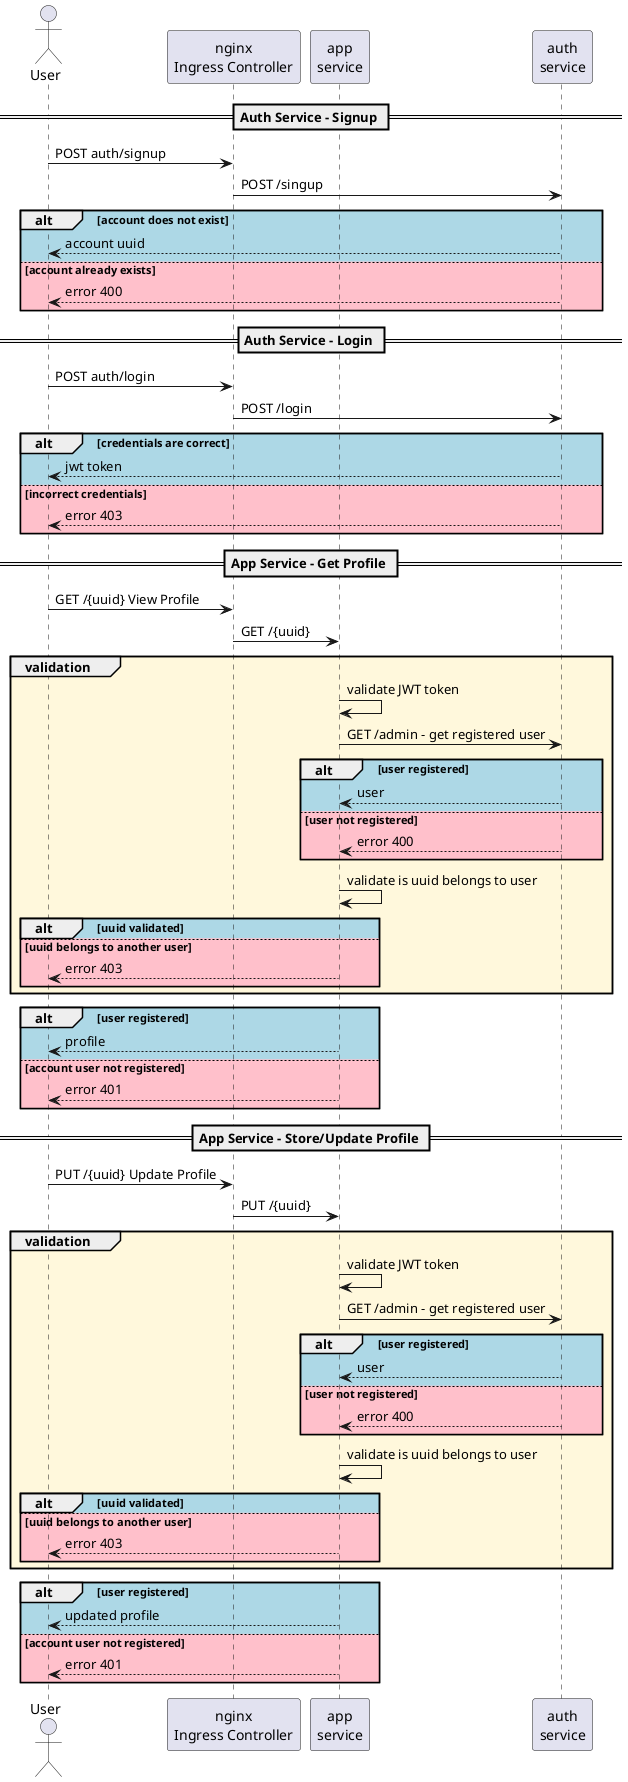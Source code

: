 @startuml
actor User as user
participant "nginx\nIngress Controller" as nginx
participant "app\nservice" as app
participant "auth\nservice" as auth


== Auth Service - Signup ==
user -> nginx : POST auth/signup
nginx -> auth : POST /singup
alt #LightBlue account does not exist
auth --> user : account uuid
else #Pink account already exists
auth --> user : error 400
end alt
== Auth Service - Login ==
user -> nginx : POST auth/login
nginx -> auth : POST /login
alt #LightBlue credentials are correct
auth --> user : jwt token
else #Pink incorrect credentials
auth --> user : error 403
end alt


== App Service - Get Profile ==
user -> nginx : GET /{uuid} View Profile
nginx -> app : GET /{uuid}
group #cornsilk validation
app -> app : validate JWT token
app -> auth : GET /admin - get registered user
alt #LightBlue user registered
auth --> app : user
else #Pink user not registered
auth --> app : error 400
end alt
app -> app : validate is uuid belongs to user
alt #LightBlue uuid validated
else #Pink uuid belongs to another user
app --> user : error 403
end alt
end group
alt #LightBlue user registered
app --> user : profile
else #Pink account user not registered
app --> user : error 401
end alt
== App Service - Store/Update Profile ==
user -> nginx : PUT /{uuid} Update Profile
nginx -> app : PUT /{uuid}
group #cornsilk validation
app -> app : validate JWT token
app -> auth : GET /admin - get registered user
alt #LightBlue user registered
auth --> app : user
else #Pink user not registered
auth --> app : error 400
end alt
app -> app : validate is uuid belongs to user
alt #LightBlue uuid validated
else #Pink uuid belongs to another user
app --> user : error 403
end alt
end group
alt #LightBlue user registered
app --> user : updated profile
else #Pink account user not registered
app --> user : error 401
end alt
@enduml
